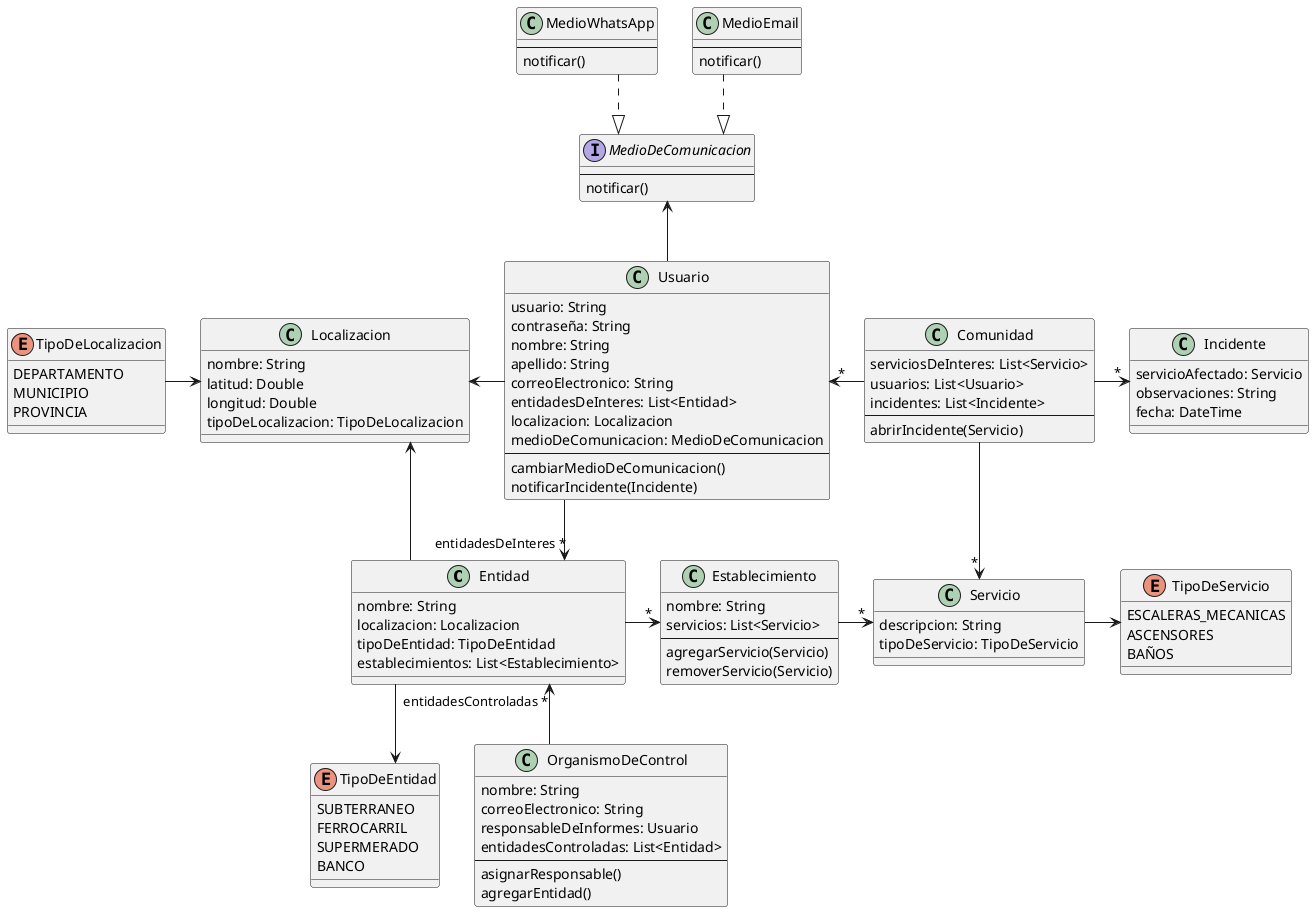 @startuml TPA3-Clases
skinparam linetype ortho

' Supermercado, Centro Comunal, Banco, ...
class Entidad {
  nombre: String
  localizacion: Localizacion
  tipoDeEntidad: TipoDeEntidad
  establecimientos: List<Establecimiento>
}

' Sucursal, Estacion, ...
class Establecimiento {
  nombre: String
  servicios: List<Servicio>
  --
  agregarServicio(Servicio)
  removerServicio(Servicio)
}

class Servicio {
  descripcion: String
  tipoDeServicio: TipoDeServicio
}

enum TipoDeServicio {
  ESCALERAS_MECANICAS
  ASCENSORES
  BAÑOS
}

enum TipoDeEntidad {
  SUBTERRANEO
  FERROCARRIL
  SUPERMERADO
  BANCO
}

class Usuario {
  usuario: String
  contraseña: String
  nombre: String
  apellido: String
  correoElectronico: String
  entidadesDeInteres: List<Entidad>
  localizacion: Localizacion
  medioDeComunicacion: MedioDeComunicacion
  --
  cambiarMedioDeComunicacion()
  notificarIncidente(Incidente)
}

interface MedioDeComunicacion {
  --
  notificar()
}
class MedioWhatsApp {
  --
  notificar()
}
class MedioEmail {
  --
  notificar()
}

class Localizacion {
  nombre: String
  latitud: Double
  longitud: Double
  tipoDeLocalizacion: TipoDeLocalizacion
}

enum TipoDeLocalizacion {
  DEPARTAMENTO
  MUNICIPIO
  PROVINCIA
}

class OrganismoDeControl {
  nombre: String
  correoElectronico: String
  responsableDeInformes: Usuario
  entidadesControladas: List<Entidad>
  --
  asignarResponsable()
  agregarEntidad()
}

class Incidente {
  servicioAfectado: Servicio
  observaciones: String
  fecha: DateTime
}

class Comunidad {
  serviciosDeInteres: List<Servicio>
  usuarios: List<Usuario>
  incidentes: List<Incidente>
  --
  abrirIncidente(Servicio)
}

/'
# Comunidad
void abrirIncidente(Servicio servicio) {
  var incidente = new Incidente(servicio, "")
  incidentes.add(incidente)
  usuarios.forEach(u -> u.notificarIncidente(incidente))
}
'/


Entidad ->"*" Establecimiento
Entidad --> TipoDeEntidad
Establecimiento ->"*" Servicio
Servicio -> TipoDeServicio
Usuario -->"entidadesDeInteres *" Entidad
Localizacion <- Usuario
Localizacion <- Entidad
TipoDeLocalizacion -> Localizacion
Entidad "entidadesControladas *"<-- OrganismoDeControl
Comunidad -->"*" Servicio
Usuario "*"<- Comunidad
Comunidad ->"*" Incidente
Usuario -up-> MedioDeComunicacion
MedioWhatsApp ..|> MedioDeComunicacion
MedioEmail ..|> MedioDeComunicacion


@enduml